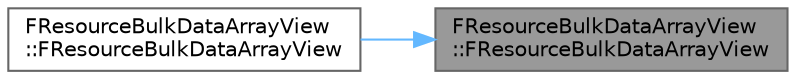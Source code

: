 digraph "FResourceBulkDataArrayView::FResourceBulkDataArrayView"
{
 // INTERACTIVE_SVG=YES
 // LATEX_PDF_SIZE
  bgcolor="transparent";
  edge [fontname=Helvetica,fontsize=10,labelfontname=Helvetica,labelfontsize=10];
  node [fontname=Helvetica,fontsize=10,shape=box,height=0.2,width=0.4];
  rankdir="RL";
  Node1 [id="Node000001",label="FResourceBulkDataArrayView\l::FResourceBulkDataArrayView",height=0.2,width=0.4,color="gray40", fillcolor="grey60", style="filled", fontcolor="black",tooltip=" "];
  Node1 -> Node2 [id="edge1_Node000001_Node000002",dir="back",color="steelblue1",style="solid",tooltip=" "];
  Node2 [id="Node000002",label="FResourceBulkDataArrayView\l::FResourceBulkDataArrayView",height=0.2,width=0.4,color="grey40", fillcolor="white", style="filled",URL="$db/db0/structFResourceBulkDataArrayView.html#ac3b60bf7900928e590382aef9d962da3",tooltip=" "];
}
